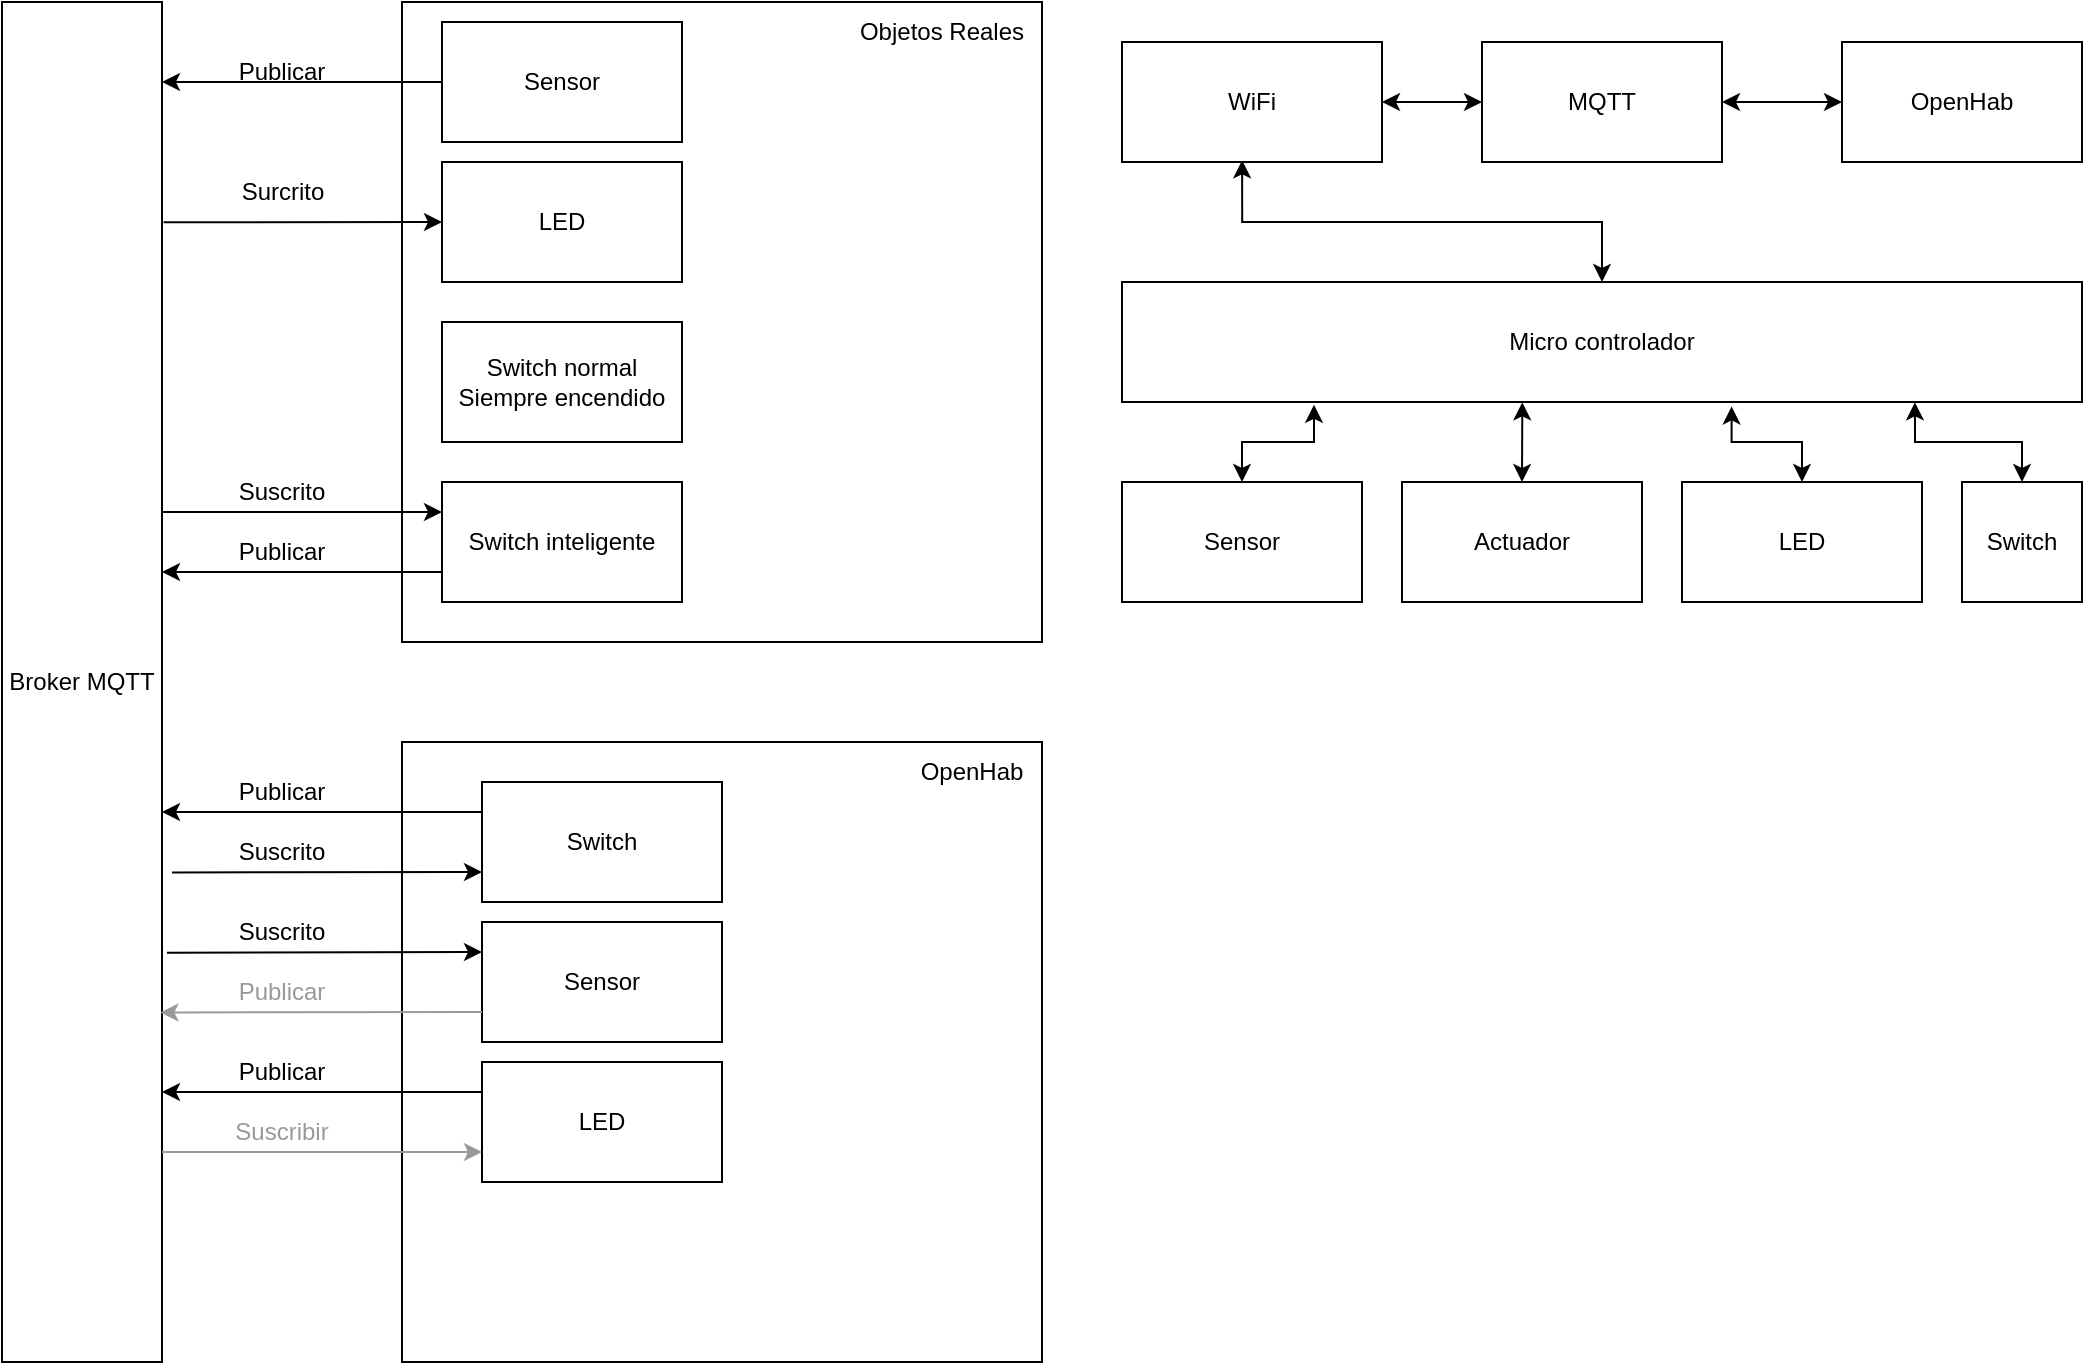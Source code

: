 <mxfile version="20.2.4" type="device"><diagram id="pQHXNSEtZRaiZK68yRCw" name="Page-1"><mxGraphModel dx="1251" dy="1003" grid="1" gridSize="10" guides="1" tooltips="1" connect="1" arrows="1" fold="1" page="1" pageScale="1" pageWidth="1100" pageHeight="850" math="0" shadow="0"><root><mxCell id="0"/><mxCell id="1" parent="0"/><mxCell id="D_l2vI60dxFx-DKPh3Lu-16" value="" style="rounded=0;whiteSpace=wrap;html=1;" vertex="1" parent="1"><mxGeometry x="240" y="410" width="320" height="310" as="geometry"/></mxCell><mxCell id="D_l2vI60dxFx-DKPh3Lu-13" value="" style="rounded=0;whiteSpace=wrap;html=1;" vertex="1" parent="1"><mxGeometry x="240" y="40" width="320" height="320" as="geometry"/></mxCell><mxCell id="D_l2vI60dxFx-DKPh3Lu-1" value="Sensor" style="rounded=0;whiteSpace=wrap;html=1;" vertex="1" parent="1"><mxGeometry x="260" y="50" width="120" height="60" as="geometry"/></mxCell><mxCell id="D_l2vI60dxFx-DKPh3Lu-2" value="LED" style="rounded=0;whiteSpace=wrap;html=1;" vertex="1" parent="1"><mxGeometry x="260" y="120" width="120" height="60" as="geometry"/></mxCell><mxCell id="D_l2vI60dxFx-DKPh3Lu-3" value="Switch" style="rounded=0;whiteSpace=wrap;html=1;" vertex="1" parent="1"><mxGeometry x="280" y="430" width="120" height="60" as="geometry"/></mxCell><mxCell id="D_l2vI60dxFx-DKPh3Lu-4" value="Broker MQTT" style="rounded=0;whiteSpace=wrap;html=1;" vertex="1" parent="1"><mxGeometry x="40" y="40" width="80" height="680" as="geometry"/></mxCell><mxCell id="D_l2vI60dxFx-DKPh3Lu-7" value="Publicar" style="text;html=1;strokeColor=none;fillColor=none;align=center;verticalAlign=middle;whiteSpace=wrap;rounded=0;" vertex="1" parent="1"><mxGeometry x="150" y="60" width="60" height="30" as="geometry"/></mxCell><mxCell id="D_l2vI60dxFx-DKPh3Lu-10" value="" style="endArrow=classic;html=1;rounded=0;exitX=1.01;exitY=0.162;exitDx=0;exitDy=0;exitPerimeter=0;" edge="1" parent="1" source="D_l2vI60dxFx-DKPh3Lu-4"><mxGeometry width="50" height="50" relative="1" as="geometry"><mxPoint x="160" y="170" as="sourcePoint"/><mxPoint x="260" y="150" as="targetPoint"/></mxGeometry></mxCell><mxCell id="D_l2vI60dxFx-DKPh3Lu-11" value="Surcrito" style="text;html=1;align=center;verticalAlign=middle;resizable=0;points=[];autosize=1;strokeColor=none;fillColor=none;" vertex="1" parent="1"><mxGeometry x="150" y="120" width="60" height="30" as="geometry"/></mxCell><mxCell id="D_l2vI60dxFx-DKPh3Lu-14" value="Objetos Reales" style="text;html=1;strokeColor=none;fillColor=none;align=center;verticalAlign=middle;whiteSpace=wrap;rounded=0;" vertex="1" parent="1"><mxGeometry x="460" y="40" width="100" height="30" as="geometry"/></mxCell><mxCell id="D_l2vI60dxFx-DKPh3Lu-17" value="&lt;div&gt;OpenHab&lt;/div&gt;" style="text;html=1;strokeColor=none;fillColor=none;align=center;verticalAlign=middle;whiteSpace=wrap;rounded=0;" vertex="1" parent="1"><mxGeometry x="460" y="410" width="130" height="30" as="geometry"/></mxCell><mxCell id="D_l2vI60dxFx-DKPh3Lu-18" value="" style="endArrow=classic;html=1;rounded=0;exitX=0;exitY=0.25;exitDx=0;exitDy=0;" edge="1" parent="1" source="D_l2vI60dxFx-DKPh3Lu-3"><mxGeometry width="50" height="50" relative="1" as="geometry"><mxPoint x="310" y="330" as="sourcePoint"/><mxPoint x="120" y="445" as="targetPoint"/></mxGeometry></mxCell><mxCell id="D_l2vI60dxFx-DKPh3Lu-19" value="Publicar" style="text;html=1;strokeColor=none;fillColor=none;align=center;verticalAlign=middle;whiteSpace=wrap;rounded=0;" vertex="1" parent="1"><mxGeometry x="150" y="420" width="60" height="30" as="geometry"/></mxCell><mxCell id="D_l2vI60dxFx-DKPh3Lu-20" value="&lt;div&gt;Switch normal&lt;/div&gt;&lt;div&gt;Siempre encendido&lt;br&gt;&lt;/div&gt;" style="rounded=0;whiteSpace=wrap;html=1;" vertex="1" parent="1"><mxGeometry x="260" y="200" width="120" height="60" as="geometry"/></mxCell><mxCell id="D_l2vI60dxFx-DKPh3Lu-23" value="Switch inteligente" style="rounded=0;whiteSpace=wrap;html=1;" vertex="1" parent="1"><mxGeometry x="260" y="280" width="120" height="60" as="geometry"/></mxCell><mxCell id="D_l2vI60dxFx-DKPh3Lu-24" value="" style="endArrow=classic;html=1;rounded=0;exitX=1;exitY=0.375;exitDx=0;exitDy=0;exitPerimeter=0;entryX=0;entryY=0.25;entryDx=0;entryDy=0;" edge="1" parent="1" source="D_l2vI60dxFx-DKPh3Lu-4" target="D_l2vI60dxFx-DKPh3Lu-23"><mxGeometry width="50" height="50" relative="1" as="geometry"><mxPoint x="170" y="330" as="sourcePoint"/><mxPoint x="220" y="280" as="targetPoint"/></mxGeometry></mxCell><mxCell id="D_l2vI60dxFx-DKPh3Lu-25" value="Suscrito" style="text;html=1;strokeColor=none;fillColor=none;align=center;verticalAlign=middle;whiteSpace=wrap;rounded=0;" vertex="1" parent="1"><mxGeometry x="150" y="270" width="60" height="30" as="geometry"/></mxCell><mxCell id="D_l2vI60dxFx-DKPh3Lu-26" value="" style="endArrow=classic;html=1;rounded=0;exitX=0;exitY=0.75;exitDx=0;exitDy=0;" edge="1" parent="1" source="D_l2vI60dxFx-DKPh3Lu-23"><mxGeometry width="50" height="50" relative="1" as="geometry"><mxPoint x="160" y="370" as="sourcePoint"/><mxPoint x="120" y="325" as="targetPoint"/></mxGeometry></mxCell><mxCell id="D_l2vI60dxFx-DKPh3Lu-27" value="" style="endArrow=classic;html=1;rounded=0;exitX=1.063;exitY=0.64;exitDx=0;exitDy=0;exitPerimeter=0;entryX=0;entryY=0.75;entryDx=0;entryDy=0;" edge="1" parent="1" source="D_l2vI60dxFx-DKPh3Lu-4" target="D_l2vI60dxFx-DKPh3Lu-3"><mxGeometry width="50" height="50" relative="1" as="geometry"><mxPoint x="310" y="330" as="sourcePoint"/><mxPoint x="360" y="280" as="targetPoint"/></mxGeometry></mxCell><mxCell id="D_l2vI60dxFx-DKPh3Lu-28" value="Publicar" style="text;html=1;strokeColor=none;fillColor=none;align=center;verticalAlign=middle;whiteSpace=wrap;rounded=0;" vertex="1" parent="1"><mxGeometry x="150" y="300" width="60" height="30" as="geometry"/></mxCell><mxCell id="D_l2vI60dxFx-DKPh3Lu-29" value="&lt;div&gt;Suscrito&lt;/div&gt;" style="text;html=1;strokeColor=none;fillColor=none;align=center;verticalAlign=middle;whiteSpace=wrap;rounded=0;" vertex="1" parent="1"><mxGeometry x="150" y="450" width="60" height="30" as="geometry"/></mxCell><mxCell id="D_l2vI60dxFx-DKPh3Lu-30" value="Sensor" style="rounded=0;whiteSpace=wrap;html=1;" vertex="1" parent="1"><mxGeometry x="280" y="500" width="120" height="60" as="geometry"/></mxCell><mxCell id="D_l2vI60dxFx-DKPh3Lu-31" value="LED" style="rounded=0;whiteSpace=wrap;html=1;" vertex="1" parent="1"><mxGeometry x="280" y="570" width="120" height="60" as="geometry"/></mxCell><mxCell id="D_l2vI60dxFx-DKPh3Lu-33" value="" style="endArrow=classic;html=1;rounded=0;exitX=0;exitY=0.5;exitDx=0;exitDy=0;" edge="1" parent="1" source="D_l2vI60dxFx-DKPh3Lu-1"><mxGeometry width="50" height="50" relative="1" as="geometry"><mxPoint x="230" y="100" as="sourcePoint"/><mxPoint x="120" y="80" as="targetPoint"/><Array as="points"><mxPoint x="190" y="80"/></Array></mxGeometry></mxCell><mxCell id="D_l2vI60dxFx-DKPh3Lu-34" value="" style="endArrow=classic;html=1;rounded=0;entryX=0;entryY=0.25;entryDx=0;entryDy=0;exitX=1.031;exitY=0.699;exitDx=0;exitDy=0;exitPerimeter=0;" edge="1" parent="1" source="D_l2vI60dxFx-DKPh3Lu-4" target="D_l2vI60dxFx-DKPh3Lu-30"><mxGeometry width="50" height="50" relative="1" as="geometry"><mxPoint x="130" y="515" as="sourcePoint"/><mxPoint x="360" y="360" as="targetPoint"/></mxGeometry></mxCell><mxCell id="D_l2vI60dxFx-DKPh3Lu-35" value="Suscrito" style="text;html=1;strokeColor=none;fillColor=none;align=center;verticalAlign=middle;whiteSpace=wrap;rounded=0;" vertex="1" parent="1"><mxGeometry x="150" y="490" width="60" height="30" as="geometry"/></mxCell><mxCell id="D_l2vI60dxFx-DKPh3Lu-36" value="" style="endArrow=classic;html=1;rounded=0;exitX=0;exitY=0.25;exitDx=0;exitDy=0;" edge="1" parent="1" source="D_l2vI60dxFx-DKPh3Lu-31"><mxGeometry width="50" height="50" relative="1" as="geometry"><mxPoint x="160" y="620" as="sourcePoint"/><mxPoint x="120" y="585" as="targetPoint"/></mxGeometry></mxCell><mxCell id="D_l2vI60dxFx-DKPh3Lu-37" value="Publicar" style="text;html=1;strokeColor=none;fillColor=none;align=center;verticalAlign=middle;whiteSpace=wrap;rounded=0;" vertex="1" parent="1"><mxGeometry x="150" y="560" width="60" height="30" as="geometry"/></mxCell><mxCell id="D_l2vI60dxFx-DKPh3Lu-38" value="" style="endArrow=classic;html=1;rounded=0;entryX=0;entryY=0.75;entryDx=0;entryDy=0;strokeColor=#999999;" edge="1" parent="1" target="D_l2vI60dxFx-DKPh3Lu-31"><mxGeometry width="50" height="50" relative="1" as="geometry"><mxPoint x="120" y="615" as="sourcePoint"/><mxPoint x="230" y="620" as="targetPoint"/></mxGeometry></mxCell><mxCell id="D_l2vI60dxFx-DKPh3Lu-39" value="&lt;div&gt;Suscribir&lt;/div&gt;" style="text;html=1;strokeColor=none;fillColor=none;align=center;verticalAlign=middle;whiteSpace=wrap;rounded=0;fontColor=#999999;" vertex="1" parent="1"><mxGeometry x="150" y="590" width="60" height="30" as="geometry"/></mxCell><mxCell id="D_l2vI60dxFx-DKPh3Lu-41" value="" style="endArrow=classic;html=1;rounded=0;entryX=0.99;entryY=0.743;entryDx=0;entryDy=0;entryPerimeter=0;exitX=0;exitY=0.75;exitDx=0;exitDy=0;strokeColor=#999999;" edge="1" parent="1" source="D_l2vI60dxFx-DKPh3Lu-30" target="D_l2vI60dxFx-DKPh3Lu-4"><mxGeometry width="50" height="50" relative="1" as="geometry"><mxPoint x="280" y="540" as="sourcePoint"/><mxPoint x="210" y="660" as="targetPoint"/></mxGeometry></mxCell><mxCell id="D_l2vI60dxFx-DKPh3Lu-42" value="Publicar" style="text;html=1;strokeColor=none;fillColor=none;align=center;verticalAlign=middle;whiteSpace=wrap;rounded=0;fontColor=#999999;" vertex="1" parent="1"><mxGeometry x="150" y="520" width="60" height="30" as="geometry"/></mxCell><mxCell id="D_l2vI60dxFx-DKPh3Lu-49" value="" style="edgeStyle=orthogonalEdgeStyle;rounded=0;orthogonalLoop=1;jettySize=auto;html=1;fontColor=#000000;strokeColor=none;entryX=0.125;entryY=1;entryDx=0;entryDy=0;entryPerimeter=0;endArrow=classic;endFill=1;startArrow=classic;startFill=1;" edge="1" parent="1" source="D_l2vI60dxFx-DKPh3Lu-43" target="D_l2vI60dxFx-DKPh3Lu-44"><mxGeometry relative="1" as="geometry"/></mxCell><mxCell id="D_l2vI60dxFx-DKPh3Lu-50" value="" style="edgeStyle=orthogonalEdgeStyle;rounded=0;orthogonalLoop=1;jettySize=auto;html=1;fontColor=#000000;startArrow=classic;startFill=1;endArrow=classic;endFill=1;strokeColor=#000000;entryX=0.2;entryY=1.023;entryDx=0;entryDy=0;entryPerimeter=0;" edge="1" parent="1" source="D_l2vI60dxFx-DKPh3Lu-43" target="D_l2vI60dxFx-DKPh3Lu-44"><mxGeometry relative="1" as="geometry"/></mxCell><mxCell id="D_l2vI60dxFx-DKPh3Lu-43" value="Sensor" style="rounded=0;whiteSpace=wrap;html=1;fontColor=#000000;" vertex="1" parent="1"><mxGeometry x="600" y="280" width="120" height="60" as="geometry"/></mxCell><mxCell id="D_l2vI60dxFx-DKPh3Lu-60" style="edgeStyle=orthogonalEdgeStyle;rounded=0;orthogonalLoop=1;jettySize=auto;html=1;entryX=0.462;entryY=0.986;entryDx=0;entryDy=0;entryPerimeter=0;fontColor=#000000;startArrow=classic;startFill=1;endArrow=classic;endFill=1;strokeColor=#000000;" edge="1" parent="1" source="D_l2vI60dxFx-DKPh3Lu-44" target="D_l2vI60dxFx-DKPh3Lu-55"><mxGeometry relative="1" as="geometry"/></mxCell><mxCell id="D_l2vI60dxFx-DKPh3Lu-44" value="Micro controlador" style="rounded=0;whiteSpace=wrap;html=1;fontColor=#000000;" vertex="1" parent="1"><mxGeometry x="600" y="180" width="480" height="60" as="geometry"/></mxCell><mxCell id="D_l2vI60dxFx-DKPh3Lu-52" style="edgeStyle=orthogonalEdgeStyle;rounded=0;orthogonalLoop=1;jettySize=auto;html=1;exitX=0.5;exitY=0;exitDx=0;exitDy=0;entryX=0.417;entryY=1.003;entryDx=0;entryDy=0;entryPerimeter=0;fontColor=#000000;startArrow=classic;startFill=1;endArrow=classic;endFill=1;strokeColor=#000000;" edge="1" parent="1" source="D_l2vI60dxFx-DKPh3Lu-46" target="D_l2vI60dxFx-DKPh3Lu-44"><mxGeometry relative="1" as="geometry"/></mxCell><mxCell id="D_l2vI60dxFx-DKPh3Lu-46" value="Actuador" style="rounded=0;whiteSpace=wrap;html=1;fontColor=#000000;" vertex="1" parent="1"><mxGeometry x="740" y="280" width="120" height="60" as="geometry"/></mxCell><mxCell id="D_l2vI60dxFx-DKPh3Lu-53" value="" style="edgeStyle=orthogonalEdgeStyle;rounded=0;orthogonalLoop=1;jettySize=auto;html=1;fontColor=#000000;startArrow=classic;startFill=1;endArrow=classic;endFill=1;strokeColor=#000000;entryX=0.635;entryY=1.037;entryDx=0;entryDy=0;entryPerimeter=0;" edge="1" parent="1" source="D_l2vI60dxFx-DKPh3Lu-47" target="D_l2vI60dxFx-DKPh3Lu-44"><mxGeometry relative="1" as="geometry"/></mxCell><mxCell id="D_l2vI60dxFx-DKPh3Lu-47" value="LED" style="rounded=0;whiteSpace=wrap;html=1;fontColor=#000000;" vertex="1" parent="1"><mxGeometry x="880" y="280" width="120" height="60" as="geometry"/></mxCell><mxCell id="D_l2vI60dxFx-DKPh3Lu-54" value="" style="edgeStyle=orthogonalEdgeStyle;rounded=0;orthogonalLoop=1;jettySize=auto;html=1;fontColor=#000000;startArrow=classic;startFill=1;endArrow=classic;endFill=1;strokeColor=#000000;entryX=0.826;entryY=1.003;entryDx=0;entryDy=0;entryPerimeter=0;" edge="1" parent="1" source="D_l2vI60dxFx-DKPh3Lu-48" target="D_l2vI60dxFx-DKPh3Lu-44"><mxGeometry relative="1" as="geometry"><mxPoint x="950" y="250" as="targetPoint"/></mxGeometry></mxCell><mxCell id="D_l2vI60dxFx-DKPh3Lu-48" value="Switch" style="rounded=0;whiteSpace=wrap;html=1;fontColor=#000000;" vertex="1" parent="1"><mxGeometry x="1020" y="280" width="60" height="60" as="geometry"/></mxCell><mxCell id="D_l2vI60dxFx-DKPh3Lu-61" value="" style="edgeStyle=orthogonalEdgeStyle;rounded=0;orthogonalLoop=1;jettySize=auto;html=1;fontColor=#000000;startArrow=classic;startFill=1;endArrow=classic;endFill=1;strokeColor=#000000;" edge="1" parent="1" source="D_l2vI60dxFx-DKPh3Lu-55" target="D_l2vI60dxFx-DKPh3Lu-57"><mxGeometry relative="1" as="geometry"/></mxCell><mxCell id="D_l2vI60dxFx-DKPh3Lu-55" value="&lt;div&gt;WiFi&lt;/div&gt;" style="rounded=0;whiteSpace=wrap;html=1;fontColor=#000000;" vertex="1" parent="1"><mxGeometry x="600" y="60" width="130" height="60" as="geometry"/></mxCell><mxCell id="D_l2vI60dxFx-DKPh3Lu-62" value="" style="edgeStyle=orthogonalEdgeStyle;rounded=0;orthogonalLoop=1;jettySize=auto;html=1;fontColor=#000000;startArrow=classic;startFill=1;endArrow=classic;endFill=1;strokeColor=#000000;" edge="1" parent="1" source="D_l2vI60dxFx-DKPh3Lu-57" target="D_l2vI60dxFx-DKPh3Lu-58"><mxGeometry relative="1" as="geometry"/></mxCell><mxCell id="D_l2vI60dxFx-DKPh3Lu-57" value="MQTT" style="rounded=0;whiteSpace=wrap;html=1;fontColor=#000000;" vertex="1" parent="1"><mxGeometry x="780" y="60" width="120" height="60" as="geometry"/></mxCell><mxCell id="D_l2vI60dxFx-DKPh3Lu-58" value="OpenHab" style="rounded=0;whiteSpace=wrap;html=1;fontColor=#000000;" vertex="1" parent="1"><mxGeometry x="960" y="60" width="120" height="60" as="geometry"/></mxCell></root></mxGraphModel></diagram></mxfile>